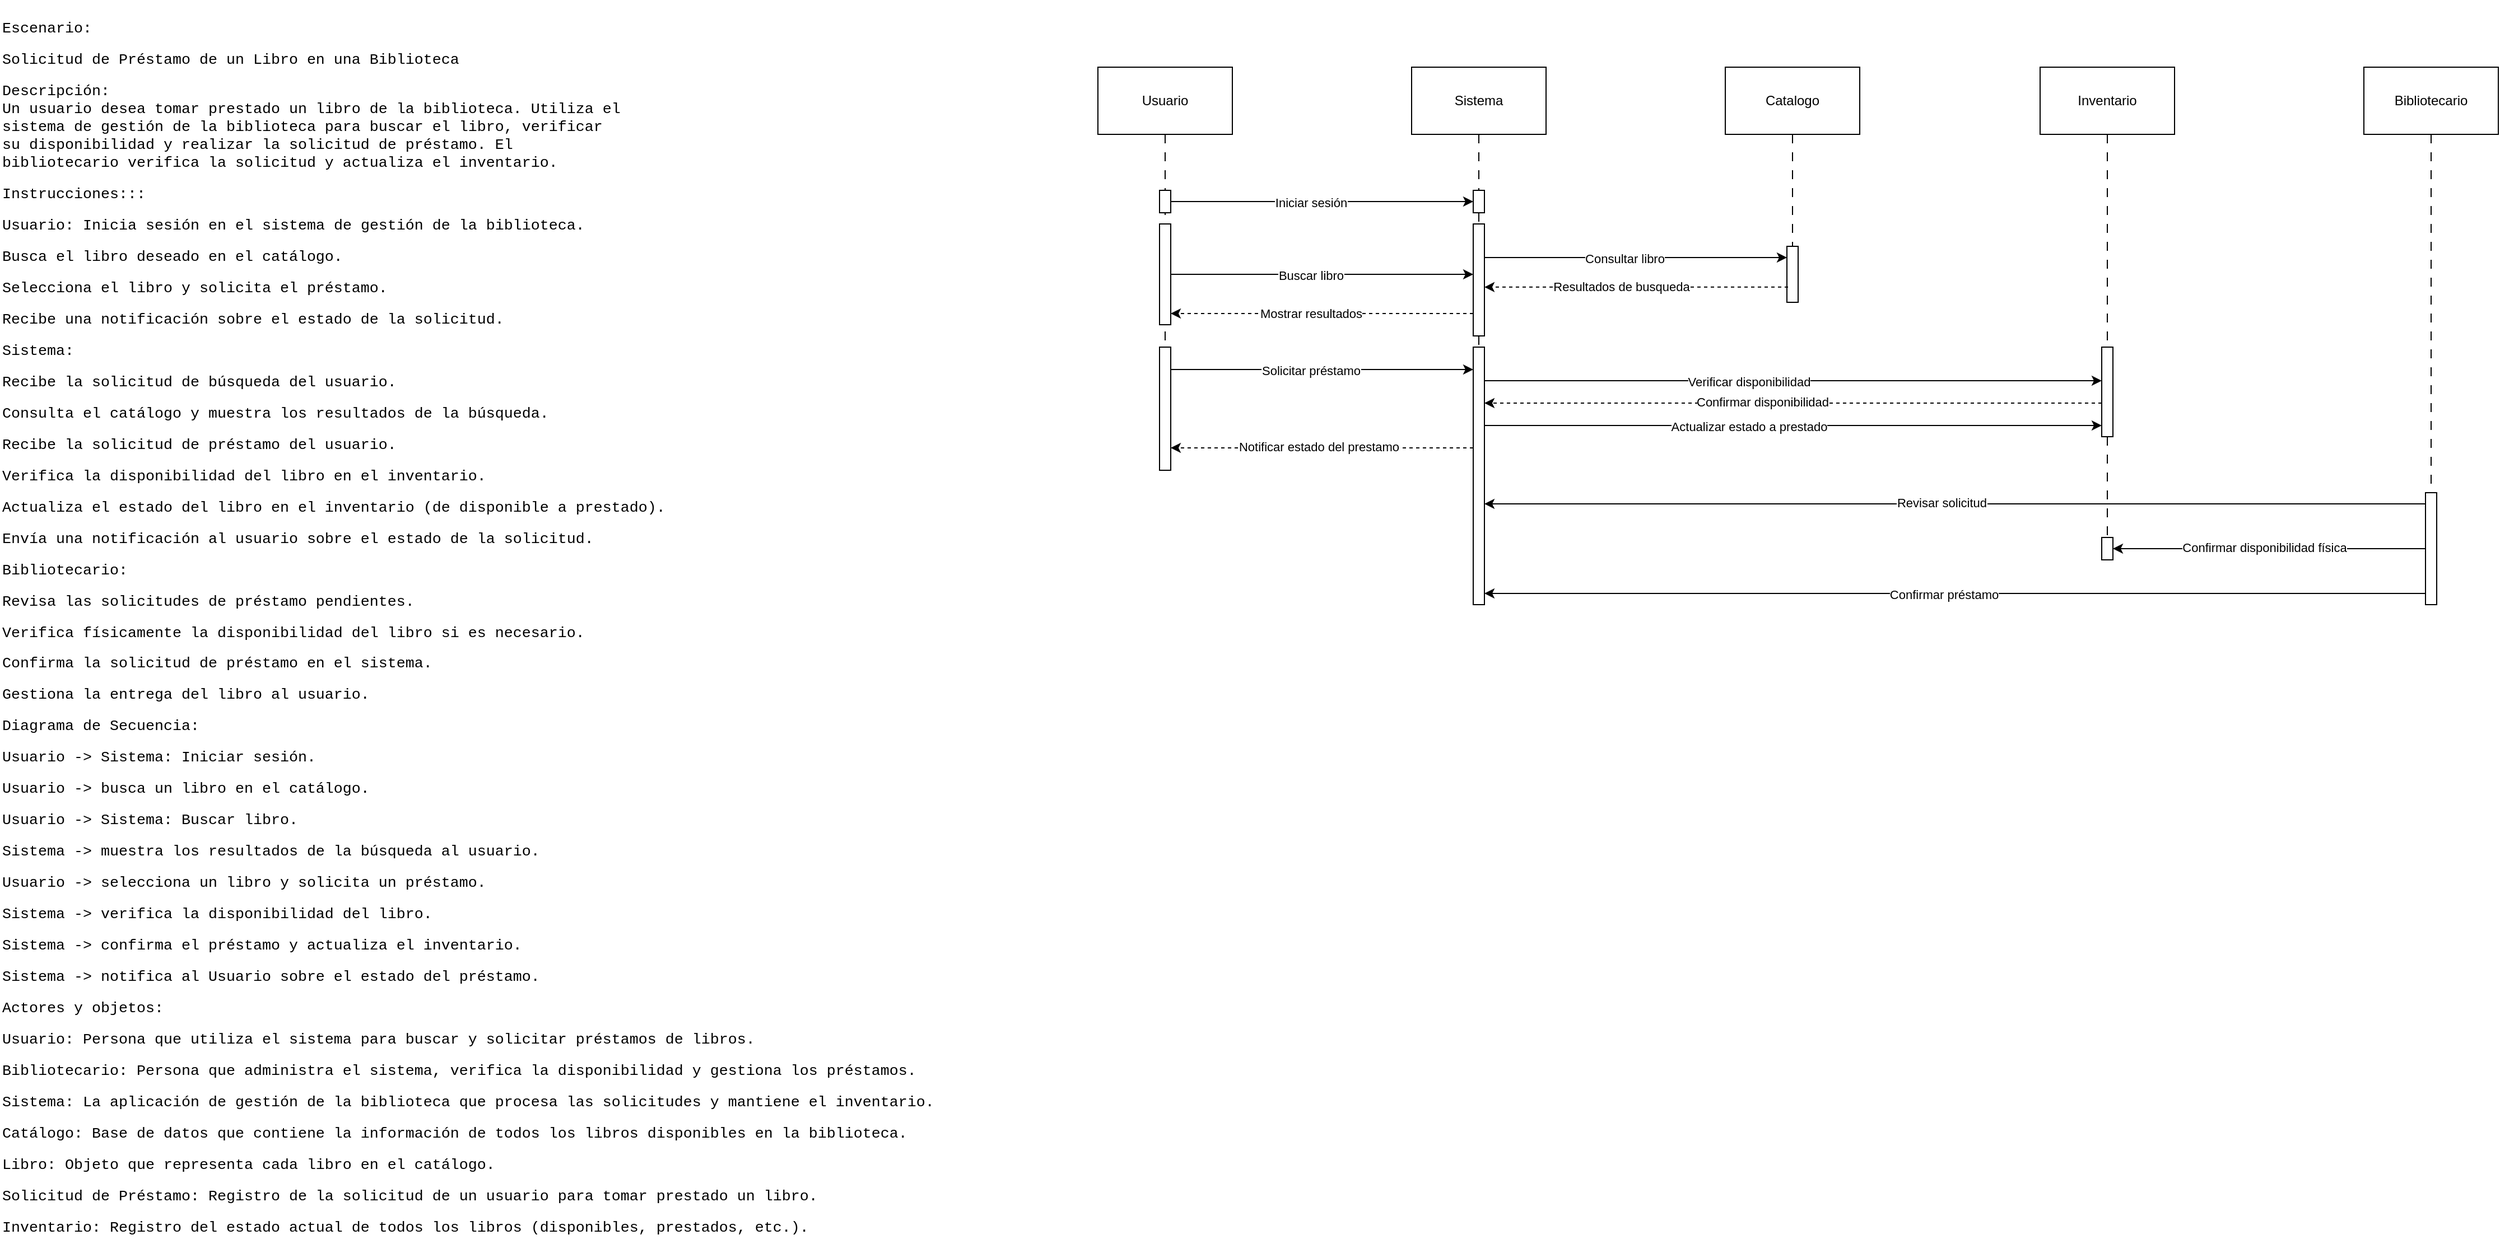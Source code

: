 <mxfile version="24.7.8">
  <diagram name="Página-1" id="eE05NIf79d4hvy7Uc5W-">
    <mxGraphModel dx="2140" dy="1822" grid="1" gridSize="10" guides="1" tooltips="1" connect="1" arrows="1" fold="1" page="1" pageScale="1" pageWidth="827" pageHeight="1169" math="0" shadow="0">
      <root>
        <mxCell id="0" />
        <mxCell id="1" parent="0" />
        <mxCell id="fTWVoe1ndJHDvdWaTVI0-1" value="&lt;p style=&quot;margin-bottom: 0cm&quot;&gt;&lt;font face=&quot;Courier New, serif&quot;&gt;&lt;font style=&quot;font-size: 10pt&quot;&gt;&lt;span style=&quot;background: #ffffff&quot;&gt;Escenario:&lt;/span&gt;&lt;/font&gt;&lt;/font&gt;&lt;/p&gt;&lt;p style=&quot;margin-bottom: 0cm&quot;&gt;&lt;font face=&quot;Courier New, serif&quot;&gt;&lt;font style=&quot;font-size: 10pt&quot;&gt;&lt;span style=&quot;background: #ffffff&quot;&gt;Solicitud de Préstamo de un Libro en una Biblioteca&lt;/span&gt;&lt;/font&gt;&lt;/font&gt;&lt;/p&gt;&lt;p style=&quot;margin-bottom: 0cm&quot;&gt;&lt;font face=&quot;Courier New, serif&quot;&gt;&lt;font style=&quot;font-size: 10pt&quot;&gt;&lt;span style=&quot;background: #ffffff&quot;&gt;Descripción:&lt;br&gt;Un usuario desea tomar prestado un libro de la biblioteca. Utiliza el&lt;br&gt;sistema de gestión de la biblioteca para buscar el libro, verificar&lt;br&gt;su disponibilidad y realizar la solicitud de préstamo. El&lt;br&gt;bibliotecario verifica la solicitud y actualiza el inventario.&lt;/span&gt;&lt;/font&gt;&lt;/font&gt;&lt;/p&gt;&lt;p style=&quot;margin-bottom: 0cm&quot;&gt;&lt;font face=&quot;Courier New, serif&quot;&gt;&lt;font style=&quot;font-size: 10pt&quot;&gt;&lt;span style=&quot;background: #ffffff&quot;&gt;Instrucciones:::&lt;/span&gt;&lt;/font&gt;&lt;/font&gt;&lt;/p&gt;&lt;p style=&quot;margin-bottom: 0cm&quot;&gt;&lt;font face=&quot;Courier New, serif&quot;&gt;&lt;font style=&quot;font-size: 10pt&quot;&gt;&lt;span style=&quot;background: #ffffff&quot;&gt;Usuario:&amp;nbsp;&lt;/span&gt;&lt;/font&gt;&lt;/font&gt;&lt;span style=&quot;background-color: rgb(255, 255, 255); font-size: 10pt; font-family: &amp;quot;Courier New&amp;quot;, serif;&quot;&gt;Inicia&amp;nbsp;&lt;/span&gt;&lt;span style=&quot;background-color: rgb(255, 255, 255); font-size: 10pt; font-family: &amp;quot;Courier New&amp;quot;, serif;&quot;&gt;sesión en el sistema de gestión de la biblioteca.&lt;/span&gt;&lt;/p&gt;&lt;p style=&quot;margin-bottom: 0cm&quot;&gt;&lt;font face=&quot;Courier New, serif&quot;&gt;&lt;font style=&quot;font-size: 10pt&quot;&gt;&lt;span style=&quot;background: #ffffff&quot;&gt;Busca el libro deseado en el catálogo.&lt;/span&gt;&lt;/font&gt;&lt;/font&gt;&lt;/p&gt;&lt;p style=&quot;margin-bottom: 0cm&quot;&gt;&lt;font face=&quot;Courier New, serif&quot;&gt;&lt;font style=&quot;font-size: 10pt&quot;&gt;&lt;span style=&quot;background: #ffffff&quot;&gt;Selecciona el libro y solicita el préstamo.&lt;/span&gt;&lt;/font&gt;&lt;/font&gt;&lt;/p&gt;&lt;p style=&quot;margin-bottom: 0cm&quot;&gt;&lt;font face=&quot;Courier New, serif&quot;&gt;&lt;font style=&quot;font-size: 10pt&quot;&gt;&lt;span style=&quot;background: #ffffff&quot;&gt;Recibe una notificación sobre el estado de la solicitud.&lt;/span&gt;&lt;/font&gt;&lt;/font&gt;&lt;/p&gt;&lt;p style=&quot;margin-bottom: 0cm&quot;&gt;&lt;font face=&quot;Courier New, serif&quot;&gt;&lt;font style=&quot;font-size: 10pt&quot;&gt;&lt;span style=&quot;background: #ffffff&quot;&gt;Sistema:&lt;/span&gt;&lt;/font&gt;&lt;/font&gt;&lt;/p&gt;&lt;p style=&quot;margin-bottom: 0cm&quot;&gt;&lt;font face=&quot;Courier New, serif&quot;&gt;&lt;font style=&quot;font-size: 10pt&quot;&gt;&lt;span style=&quot;background: #ffffff&quot;&gt;Recibe la solicitud de búsqueda del usuario.&lt;/span&gt;&lt;/font&gt;&lt;/font&gt;&lt;/p&gt;&lt;p style=&quot;margin-bottom: 0cm&quot;&gt;&lt;font face=&quot;Courier New, serif&quot;&gt;&lt;font style=&quot;font-size: 10pt&quot;&gt;&lt;span style=&quot;background: #ffffff&quot;&gt;Consulta el catálogo y muestra los resultados de la búsqueda.&lt;/span&gt;&lt;/font&gt;&lt;/font&gt;&lt;/p&gt;&lt;p style=&quot;margin-bottom: 0cm&quot;&gt;&lt;font face=&quot;Courier New, serif&quot;&gt;&lt;font style=&quot;font-size: 10pt&quot;&gt;&lt;span style=&quot;background: #ffffff&quot;&gt;Recibe la solicitud de préstamo del usuario.&lt;/span&gt;&lt;/font&gt;&lt;/font&gt;&lt;/p&gt;&lt;p style=&quot;margin-bottom: 0cm&quot;&gt;&lt;font face=&quot;Courier New, serif&quot;&gt;&lt;font style=&quot;font-size: 10pt&quot;&gt;&lt;span style=&quot;background: #ffffff&quot;&gt;Verifica la disponibilidad del libro en el inventario.&lt;/span&gt;&lt;/font&gt;&lt;/font&gt;&lt;/p&gt;&lt;p style=&quot;margin-bottom: 0cm&quot;&gt;&lt;font face=&quot;Courier New, serif&quot;&gt;&lt;font style=&quot;font-size: 10pt&quot;&gt;&lt;span style=&quot;background: #ffffff&quot;&gt;Actualiza el estado del libro en el inventario (de disponible a prestado).&amp;nbsp;&lt;/span&gt;&lt;/font&gt;&lt;/font&gt;&lt;/p&gt;&lt;p style=&quot;margin-bottom: 0cm&quot;&gt;&lt;font face=&quot;Courier New, serif&quot;&gt;&lt;font style=&quot;font-size: 10pt&quot;&gt;&lt;span style=&quot;background: #ffffff&quot;&gt;Envía una notificación al usuario sobre el estado de la solicitud.&lt;/span&gt;&lt;/font&gt;&lt;/font&gt;&lt;/p&gt;&lt;p style=&quot;margin-bottom: 0cm&quot;&gt;&lt;font face=&quot;Courier New, serif&quot;&gt;&lt;font style=&quot;font-size: 10pt&quot;&gt;&lt;span style=&quot;background: #ffffff&quot;&gt;Bibliotecario:&lt;/span&gt;&lt;/font&gt;&lt;/font&gt;&lt;/p&gt;&lt;p style=&quot;margin-bottom: 0cm&quot;&gt;&lt;font face=&quot;Courier New, serif&quot;&gt;&lt;font style=&quot;font-size: 10pt&quot;&gt;&lt;span style=&quot;background: #ffffff&quot;&gt;Revisa las solicitudes de préstamo pendientes.&lt;/span&gt;&lt;/font&gt;&lt;/font&gt;&lt;/p&gt;&lt;p style=&quot;margin-bottom: 0cm&quot;&gt;&lt;font face=&quot;Courier New, serif&quot;&gt;&lt;font style=&quot;font-size: 10pt&quot;&gt;&lt;span style=&quot;background: #ffffff&quot;&gt;Verifica físicamente la disponibilidad del libro si es necesario.&lt;/span&gt;&lt;/font&gt;&lt;/font&gt;&lt;/p&gt;&lt;p style=&quot;margin-bottom: 0cm&quot;&gt;&lt;font face=&quot;Courier New, serif&quot;&gt;&lt;font style=&quot;font-size: 10pt&quot;&gt;&lt;span style=&quot;background: #ffffff&quot;&gt;Confirma la solicitud de préstamo en el sistema.&lt;/span&gt;&lt;/font&gt;&lt;/font&gt;&lt;/p&gt;&lt;p style=&quot;margin-bottom: 0cm&quot;&gt;&lt;font face=&quot;Courier New, serif&quot;&gt;&lt;font style=&quot;font-size: 10pt&quot;&gt;&lt;span style=&quot;background: #ffffff&quot;&gt;Gestiona la entrega del libro al usuario.&lt;/span&gt;&lt;/font&gt;&lt;/font&gt;&lt;/p&gt;&lt;p style=&quot;margin-bottom: 0cm&quot;&gt;&lt;font face=&quot;Courier New, serif&quot;&gt;&lt;font style=&quot;font-size: 10pt&quot;&gt;&lt;span style=&quot;background: #ffffff&quot;&gt;Diagrama de Secuencia:&lt;/span&gt;&lt;/font&gt;&lt;/font&gt;&lt;/p&gt;&lt;p style=&quot;margin-bottom: 0cm&quot;&gt;&lt;font face=&quot;Courier New, serif&quot;&gt;&lt;font style=&quot;font-size: 10pt&quot;&gt;&lt;span style=&quot;background: #ffffff&quot;&gt;Usuario -&amp;gt; Sistema: Iniciar sesión.&lt;/span&gt;&lt;/font&gt;&lt;/font&gt;&lt;/p&gt;&lt;p style=&quot;margin-bottom: 0cm&quot;&gt;&lt;font face=&quot;Courier New, serif&quot;&gt;&lt;font style=&quot;font-size: 10pt&quot;&gt;&lt;span style=&quot;background: #ffffff&quot;&gt;Usuario -&amp;gt; busca un libro en el catálogo.&lt;/span&gt;&lt;/font&gt;&lt;/font&gt;&lt;/p&gt;&lt;p style=&quot;margin-bottom: 0cm&quot;&gt;&lt;font face=&quot;Courier New, serif&quot;&gt;&lt;font style=&quot;font-size: 10pt&quot;&gt;&lt;span style=&quot;background: #ffffff&quot;&gt;Usuario -&amp;gt; Sistema: Buscar libro.&lt;/span&gt;&lt;/font&gt;&lt;/font&gt;&lt;/p&gt;&lt;p style=&quot;margin-bottom: 0cm&quot;&gt;&lt;font face=&quot;Courier New, serif&quot;&gt;&lt;font style=&quot;font-size: 10pt&quot;&gt;&lt;span style=&quot;background: #ffffff&quot;&gt;Sistema -&amp;gt; muestra los resultados de la búsqueda al usuario.&lt;/span&gt;&lt;/font&gt;&lt;/font&gt;&lt;/p&gt;&lt;p style=&quot;margin-bottom: 0cm&quot;&gt;&lt;font face=&quot;Courier New, serif&quot;&gt;&lt;font style=&quot;font-size: 10pt&quot;&gt;&lt;span style=&quot;background: #ffffff&quot;&gt;Usuario -&amp;gt; selecciona un libro y solicita un préstamo.&lt;/span&gt;&lt;/font&gt;&lt;/font&gt;&lt;/p&gt;&lt;p style=&quot;margin-bottom: 0cm&quot;&gt;&lt;font face=&quot;Courier New, serif&quot;&gt;&lt;font style=&quot;font-size: 10pt&quot;&gt;&lt;span style=&quot;background: #ffffff&quot;&gt;Sistema&amp;nbsp;-&amp;gt; verifica la disponibilidad del libro.&lt;/span&gt;&lt;/font&gt;&lt;/font&gt;&lt;/p&gt;&lt;p style=&quot;margin-bottom: 0cm&quot;&gt;&lt;font face=&quot;Courier New, serif&quot;&gt;&lt;font style=&quot;font-size: 10pt&quot;&gt;&lt;span style=&quot;background: #ffffff&quot;&gt;Sistema&amp;nbsp;-&amp;gt; confirma el préstamo y actualiza el inventario.&amp;nbsp;&lt;/span&gt;&lt;/font&gt;&lt;/font&gt;&lt;/p&gt;&lt;p style=&quot;margin-bottom: 0cm&quot;&gt;&lt;font face=&quot;Courier New, serif&quot;&gt;&lt;font style=&quot;font-size: 10pt&quot;&gt;&lt;span style=&quot;background: #ffffff&quot;&gt;Sistema&amp;nbsp;-&amp;gt; notifica al Usuario sobre el estado del préstamo.&lt;/span&gt;&lt;/font&gt;&lt;/font&gt;&lt;/p&gt;&lt;p style=&quot;margin-bottom: 0cm&quot;&gt;&lt;font face=&quot;Courier New, serif&quot;&gt;&lt;font style=&quot;font-size: 10pt&quot;&gt;&lt;span style=&quot;background: #ffffff&quot;&gt;Actores y objetos:&lt;/span&gt;&lt;/font&gt;&lt;/font&gt;&lt;/p&gt;&lt;p style=&quot;margin-bottom: 0cm&quot;&gt;&lt;span style=&quot;background-color: rgb(255, 255, 255); font-size: 10pt; font-family: &amp;quot;Courier New&amp;quot;, serif;&quot;&gt;Usuario:&amp;nbsp;&lt;/span&gt;&lt;span style=&quot;background-color: rgb(255, 255, 255); font-size: 10pt; font-family: &amp;quot;Courier New&amp;quot;, serif;&quot;&gt;Persona que utiliza el sistema para buscar y solicitar préstamos de&amp;nbsp;&lt;/span&gt;&lt;span style=&quot;background-color: rgb(255, 255, 255); font-size: 10pt; font-family: &amp;quot;Courier New&amp;quot;, serif;&quot;&gt;libros.&lt;/span&gt;&lt;/p&gt;&lt;p style=&quot;margin-bottom: 0cm&quot;&gt;&lt;font face=&quot;Courier New, serif&quot;&gt;&lt;font style=&quot;font-size: 10pt&quot;&gt;&lt;span style=&quot;background: #ffffff&quot;&gt;Bibliotecario: Persona que administra el sistema, verifica la disponibilidad y gestiona los préstamos.&lt;/span&gt;&lt;/font&gt;&lt;/font&gt;&lt;/p&gt;&lt;p style=&quot;margin-bottom: 0cm&quot;&gt;&lt;span style=&quot;background-color: rgb(255, 255, 255); font-size: 10pt; font-family: &amp;quot;Courier New&amp;quot;, serif;&quot;&gt;Sistema:&amp;nbsp;&lt;/span&gt;&lt;span style=&quot;background-color: rgb(255, 255, 255); font-size: 10pt; font-family: &amp;quot;Courier New&amp;quot;, serif;&quot;&gt;La aplicación de gestión de la biblioteca que procesa las&amp;nbsp;&lt;/span&gt;&lt;span style=&quot;background-color: rgb(255, 255, 255); font-size: 10pt; font-family: &amp;quot;Courier New&amp;quot;, serif;&quot;&gt;solicitudes y mantiene el inventario.&lt;/span&gt;&lt;/p&gt;&lt;p style=&quot;margin-bottom: 0cm&quot;&gt;&lt;font face=&quot;Courier New, serif&quot;&gt;&lt;font style=&quot;font-size: 10pt&quot;&gt;&lt;span style=&quot;background: #ffffff&quot;&gt;Catálogo: Base de datos que contiene la información de todos los libros disponibles en la biblioteca.&lt;/span&gt;&lt;/font&gt;&lt;/font&gt;&lt;/p&gt;&lt;p style=&quot;margin-bottom: 0cm&quot;&gt;&lt;font face=&quot;Courier New, serif&quot;&gt;&lt;font style=&quot;font-size: 10pt&quot;&gt;&lt;span style=&quot;background: #ffffff&quot;&gt;Libro: Objeto que representa cada libro en el catálogo.&lt;/span&gt;&lt;/font&gt;&lt;/font&gt;&lt;/p&gt;&lt;p style=&quot;margin-bottom: 0cm&quot;&gt;&lt;font face=&quot;Courier New, serif&quot;&gt;&lt;font style=&quot;font-size: 10pt&quot;&gt;&lt;span style=&quot;background: #ffffff&quot;&gt;Solicitud de Préstamo: Registro de la solicitud de un usuario para tomar prestado un libro.&lt;/span&gt;&lt;/font&gt;&lt;/font&gt;&lt;/p&gt;&lt;p style=&quot;margin-bottom: 0cm&quot;&gt;&lt;font face=&quot;Courier New, serif&quot;&gt;&lt;font style=&quot;font-size: 10pt&quot;&gt;&lt;span style=&quot;background: #ffffff&quot;&gt;Inventario: Registro del estado actual de todos los libros (disponibles, prestados, etc.).&lt;/span&gt;&lt;/font&gt;&lt;/font&gt;&lt;/p&gt;" style="text;html=1;align=left;verticalAlign=middle;resizable=0;points=[];autosize=1;strokeColor=none;fillColor=none;" vertex="1" parent="1">
          <mxGeometry x="-790" y="-1160" width="860" height="1110" as="geometry" />
        </mxCell>
        <mxCell id="fTWVoe1ndJHDvdWaTVI0-42" style="edgeStyle=orthogonalEdgeStyle;rounded=0;orthogonalLoop=1;jettySize=auto;html=1;dashed=1;dashPattern=8 8;endArrow=none;endFill=0;entryX=0.5;entryY=1;entryDx=0;entryDy=0;entryPerimeter=0;" edge="1" parent="1" source="fTWVoe1ndJHDvdWaTVI0-43" target="fTWVoe1ndJHDvdWaTVI0-67">
          <mxGeometry relative="1" as="geometry">
            <mxPoint x="250.0" y="-500" as="targetPoint" />
            <Array as="points">
              <mxPoint x="250" y="-840" />
              <mxPoint x="250" y="-840" />
            </Array>
          </mxGeometry>
        </mxCell>
        <mxCell id="fTWVoe1ndJHDvdWaTVI0-43" value="Usuario" style="rounded=0;whiteSpace=wrap;html=1;" vertex="1" parent="1">
          <mxGeometry x="190" y="-1100" width="120" height="60" as="geometry" />
        </mxCell>
        <mxCell id="fTWVoe1ndJHDvdWaTVI0-44" value="Sistema" style="rounded=0;whiteSpace=wrap;html=1;" vertex="1" parent="1">
          <mxGeometry x="470" y="-1100" width="120" height="60" as="geometry" />
        </mxCell>
        <mxCell id="fTWVoe1ndJHDvdWaTVI0-45" value="Catalogo" style="rounded=0;whiteSpace=wrap;html=1;" vertex="1" parent="1">
          <mxGeometry x="750" y="-1100" width="120" height="60" as="geometry" />
        </mxCell>
        <mxCell id="fTWVoe1ndJHDvdWaTVI0-47" value="Inventario" style="rounded=0;whiteSpace=wrap;html=1;" vertex="1" parent="1">
          <mxGeometry x="1031" y="-1100" width="120" height="60" as="geometry" />
        </mxCell>
        <mxCell id="fTWVoe1ndJHDvdWaTVI0-48" style="edgeStyle=orthogonalEdgeStyle;rounded=0;orthogonalLoop=1;jettySize=auto;html=1;curved=0;" edge="1" parent="1" source="fTWVoe1ndJHDvdWaTVI0-50" target="fTWVoe1ndJHDvdWaTVI0-52">
          <mxGeometry relative="1" as="geometry">
            <Array as="points">
              <mxPoint x="390" y="-980" />
              <mxPoint x="390" y="-980" />
            </Array>
          </mxGeometry>
        </mxCell>
        <mxCell id="fTWVoe1ndJHDvdWaTVI0-49" value="Iniciar sesión" style="edgeLabel;html=1;align=center;verticalAlign=middle;resizable=0;points=[];" vertex="1" connectable="0" parent="fTWVoe1ndJHDvdWaTVI0-48">
          <mxGeometry x="-0.18" relative="1" as="geometry">
            <mxPoint x="14" y="1" as="offset" />
          </mxGeometry>
        </mxCell>
        <mxCell id="fTWVoe1ndJHDvdWaTVI0-50" value="" style="html=1;points=[[0,0,0,0,5],[0,1,0,0,-5],[1,0,0,0,5],[1,1,0,0,-5]];perimeter=orthogonalPerimeter;outlineConnect=0;targetShapes=umlLifeline;portConstraint=eastwest;newEdgeStyle={&quot;curved&quot;:0,&quot;rounded&quot;:0};" vertex="1" parent="1">
          <mxGeometry x="245" y="-990" width="10" height="20" as="geometry" />
        </mxCell>
        <mxCell id="fTWVoe1ndJHDvdWaTVI0-51" value="" style="edgeStyle=orthogonalEdgeStyle;rounded=0;orthogonalLoop=1;jettySize=auto;html=1;dashed=1;dashPattern=8 8;endArrow=none;endFill=0;" edge="1" parent="1" source="fTWVoe1ndJHDvdWaTVI0-44" target="fTWVoe1ndJHDvdWaTVI0-52">
          <mxGeometry relative="1" as="geometry">
            <mxPoint x="529.81" y="-920" as="targetPoint" />
            <mxPoint x="529.81" y="-1070" as="sourcePoint" />
            <Array as="points">
              <mxPoint x="530" y="-970" />
              <mxPoint x="530" y="-970" />
            </Array>
          </mxGeometry>
        </mxCell>
        <mxCell id="fTWVoe1ndJHDvdWaTVI0-52" value="" style="html=1;points=[[0,0,0,0,5],[0,1,0,0,-5],[1,0,0,0,5],[1,1,0,0,-5]];perimeter=orthogonalPerimeter;outlineConnect=0;targetShapes=umlLifeline;portConstraint=eastwest;newEdgeStyle={&quot;curved&quot;:0,&quot;rounded&quot;:0};" vertex="1" parent="1">
          <mxGeometry x="525" y="-990" width="10" height="20" as="geometry" />
        </mxCell>
        <mxCell id="fTWVoe1ndJHDvdWaTVI0-53" value="" style="html=1;points=[[0,0,0,0,5],[0,1,0,0,-5],[1,0,0,0,5],[1,1,0,0,-5]];perimeter=orthogonalPerimeter;outlineConnect=0;targetShapes=umlLifeline;portConstraint=eastwest;newEdgeStyle={&quot;curved&quot;:0,&quot;rounded&quot;:0};" vertex="1" parent="1">
          <mxGeometry x="805" y="-940" width="10" height="50" as="geometry" />
        </mxCell>
        <mxCell id="fTWVoe1ndJHDvdWaTVI0-54" style="edgeStyle=orthogonalEdgeStyle;rounded=0;orthogonalLoop=1;jettySize=auto;html=1;curved=0;" edge="1" parent="1" source="fTWVoe1ndJHDvdWaTVI0-83" target="fTWVoe1ndJHDvdWaTVI0-53">
          <mxGeometry relative="1" as="geometry">
            <mxPoint x="535" y="-960" as="sourcePoint" />
            <mxPoint x="805" y="-960" as="targetPoint" />
            <Array as="points">
              <mxPoint x="740" y="-930" />
              <mxPoint x="740" y="-930" />
            </Array>
          </mxGeometry>
        </mxCell>
        <mxCell id="fTWVoe1ndJHDvdWaTVI0-55" value="Consultar libro" style="edgeLabel;html=1;align=center;verticalAlign=middle;resizable=0;points=[];" vertex="1" connectable="0" parent="fTWVoe1ndJHDvdWaTVI0-54">
          <mxGeometry x="-0.18" relative="1" as="geometry">
            <mxPoint x="14" y="1" as="offset" />
          </mxGeometry>
        </mxCell>
        <mxCell id="fTWVoe1ndJHDvdWaTVI0-58" value="" style="edgeStyle=orthogonalEdgeStyle;rounded=0;orthogonalLoop=1;jettySize=auto;html=1;dashed=1;dashPattern=8 8;endArrow=none;endFill=0;exitX=0.5;exitY=1;exitDx=0;exitDy=0;" edge="1" parent="1" source="fTWVoe1ndJHDvdWaTVI0-47" target="fTWVoe1ndJHDvdWaTVI0-72">
          <mxGeometry relative="1" as="geometry">
            <mxPoint x="1091" y="-990" as="targetPoint" />
            <mxPoint x="1091" y="-1040" as="sourcePoint" />
            <Array as="points">
              <mxPoint x="1091" y="-860" />
              <mxPoint x="1091" y="-860" />
            </Array>
          </mxGeometry>
        </mxCell>
        <mxCell id="fTWVoe1ndJHDvdWaTVI0-64" style="edgeStyle=orthogonalEdgeStyle;rounded=0;orthogonalLoop=1;jettySize=auto;html=1;curved=0;dashed=1;" edge="1" parent="1" source="fTWVoe1ndJHDvdWaTVI0-83" target="fTWVoe1ndJHDvdWaTVI0-109">
          <mxGeometry relative="1" as="geometry">
            <mxPoint x="815" y="-900" as="sourcePoint" />
            <mxPoint x="545" y="-900" as="targetPoint" />
            <Array as="points">
              <mxPoint x="270" y="-880" />
              <mxPoint x="270" y="-880" />
            </Array>
          </mxGeometry>
        </mxCell>
        <mxCell id="fTWVoe1ndJHDvdWaTVI0-65" value="Mostrar resultados" style="edgeLabel;html=1;align=center;verticalAlign=middle;resizable=0;points=[];" vertex="1" connectable="0" parent="fTWVoe1ndJHDvdWaTVI0-64">
          <mxGeometry x="0.1" y="2" relative="1" as="geometry">
            <mxPoint x="3" y="-2" as="offset" />
          </mxGeometry>
        </mxCell>
        <mxCell id="fTWVoe1ndJHDvdWaTVI0-67" value="" style="html=1;points=[[0,0,0,0,5],[0,1,0,0,-5],[1,0,0,0,5],[1,1,0,0,-5]];perimeter=orthogonalPerimeter;outlineConnect=0;targetShapes=umlLifeline;portConstraint=eastwest;newEdgeStyle={&quot;curved&quot;:0,&quot;rounded&quot;:0};" vertex="1" parent="1">
          <mxGeometry x="245" y="-850" width="10" height="110" as="geometry" />
        </mxCell>
        <mxCell id="fTWVoe1ndJHDvdWaTVI0-89" style="edgeStyle=orthogonalEdgeStyle;rounded=0;orthogonalLoop=1;jettySize=auto;html=1;curved=0;" edge="1" parent="1" source="fTWVoe1ndJHDvdWaTVI0-68" target="fTWVoe1ndJHDvdWaTVI0-72">
          <mxGeometry relative="1" as="geometry">
            <Array as="points">
              <mxPoint x="950" y="-820" />
              <mxPoint x="950" y="-820" />
            </Array>
          </mxGeometry>
        </mxCell>
        <mxCell id="fTWVoe1ndJHDvdWaTVI0-90" value="Verificar disponibilidad" style="edgeLabel;html=1;align=center;verticalAlign=middle;resizable=0;points=[];" vertex="1" connectable="0" parent="fTWVoe1ndJHDvdWaTVI0-89">
          <mxGeometry x="-0.144" y="-1" relative="1" as="geometry">
            <mxPoint as="offset" />
          </mxGeometry>
        </mxCell>
        <mxCell id="fTWVoe1ndJHDvdWaTVI0-68" value="" style="html=1;points=[[0,0,0,0,5],[0,1,0,0,-5],[1,0,0,0,5],[1,1,0,0,-5]];perimeter=orthogonalPerimeter;outlineConnect=0;targetShapes=umlLifeline;portConstraint=eastwest;newEdgeStyle={&quot;curved&quot;:0,&quot;rounded&quot;:0};" vertex="1" parent="1">
          <mxGeometry x="525" y="-850" width="10" height="230" as="geometry" />
        </mxCell>
        <mxCell id="fTWVoe1ndJHDvdWaTVI0-72" value="" style="html=1;points=[[0,0,0,0,5],[0,1,0,0,-5],[1,0,0,0,5],[1,1,0,0,-5]];perimeter=orthogonalPerimeter;outlineConnect=0;targetShapes=umlLifeline;portConstraint=eastwest;newEdgeStyle={&quot;curved&quot;:0,&quot;rounded&quot;:0};" vertex="1" parent="1">
          <mxGeometry x="1086" y="-850" width="10" height="80" as="geometry" />
        </mxCell>
        <mxCell id="fTWVoe1ndJHDvdWaTVI0-75" style="edgeStyle=orthogonalEdgeStyle;rounded=0;orthogonalLoop=1;jettySize=auto;html=1;curved=0;dashed=1;" edge="1" parent="1" source="fTWVoe1ndJHDvdWaTVI0-68" target="fTWVoe1ndJHDvdWaTVI0-67">
          <mxGeometry relative="1" as="geometry">
            <mxPoint x="815" y="-760" as="sourcePoint" />
            <mxPoint x="545" y="-760" as="targetPoint" />
            <Array as="points">
              <mxPoint x="380" y="-760" />
              <mxPoint x="380" y="-760" />
            </Array>
          </mxGeometry>
        </mxCell>
        <mxCell id="fTWVoe1ndJHDvdWaTVI0-76" value="Notificar estado del prestamo" style="edgeLabel;html=1;align=center;verticalAlign=middle;resizable=0;points=[];" vertex="1" connectable="0" parent="fTWVoe1ndJHDvdWaTVI0-75">
          <mxGeometry x="0.1" y="2" relative="1" as="geometry">
            <mxPoint x="10" y="-3" as="offset" />
          </mxGeometry>
        </mxCell>
        <mxCell id="fTWVoe1ndJHDvdWaTVI0-77" value="" style="edgeStyle=orthogonalEdgeStyle;rounded=0;orthogonalLoop=1;jettySize=auto;html=1;dashed=1;dashPattern=8 8;endArrow=none;endFill=0;" edge="1" parent="1" source="fTWVoe1ndJHDvdWaTVI0-83" target="fTWVoe1ndJHDvdWaTVI0-68">
          <mxGeometry relative="1" as="geometry">
            <mxPoint x="540" y="-980" as="targetPoint" />
            <mxPoint x="540" y="-1030" as="sourcePoint" />
            <Array as="points">
              <mxPoint x="530" y="-880" />
            </Array>
          </mxGeometry>
        </mxCell>
        <mxCell id="fTWVoe1ndJHDvdWaTVI0-78" value="" style="edgeStyle=orthogonalEdgeStyle;rounded=0;orthogonalLoop=1;jettySize=auto;html=1;dashed=1;dashPattern=8 8;endArrow=none;endFill=0;" edge="1" parent="1" source="fTWVoe1ndJHDvdWaTVI0-45" target="fTWVoe1ndJHDvdWaTVI0-53">
          <mxGeometry relative="1" as="geometry">
            <mxPoint x="540" y="-980" as="targetPoint" />
            <mxPoint x="540" y="-1030" as="sourcePoint" />
            <Array as="points">
              <mxPoint x="810" y="-1000" />
              <mxPoint x="810" y="-1000" />
            </Array>
          </mxGeometry>
        </mxCell>
        <mxCell id="fTWVoe1ndJHDvdWaTVI0-80" value="Bibliotecario" style="rounded=0;whiteSpace=wrap;html=1;" vertex="1" parent="1">
          <mxGeometry x="1320" y="-1100" width="120" height="60" as="geometry" />
        </mxCell>
        <mxCell id="fTWVoe1ndJHDvdWaTVI0-81" style="edgeStyle=orthogonalEdgeStyle;rounded=0;orthogonalLoop=1;jettySize=auto;html=1;curved=0;" edge="1" parent="1" source="fTWVoe1ndJHDvdWaTVI0-109" target="fTWVoe1ndJHDvdWaTVI0-83">
          <mxGeometry relative="1" as="geometry">
            <Array as="points">
              <mxPoint x="460" y="-915" />
              <mxPoint x="460" y="-915" />
            </Array>
            <mxPoint x="265" y="-970" as="sourcePoint" />
            <mxPoint x="535" y="-970" as="targetPoint" />
          </mxGeometry>
        </mxCell>
        <mxCell id="fTWVoe1ndJHDvdWaTVI0-82" value="Buscar libro" style="edgeLabel;html=1;align=center;verticalAlign=middle;resizable=0;points=[];" vertex="1" connectable="0" parent="fTWVoe1ndJHDvdWaTVI0-81">
          <mxGeometry x="-0.18" relative="1" as="geometry">
            <mxPoint x="14" y="1" as="offset" />
          </mxGeometry>
        </mxCell>
        <mxCell id="fTWVoe1ndJHDvdWaTVI0-83" value="" style="html=1;points=[[0,0,0,0,5],[0,1,0,0,-5],[1,0,0,0,5],[1,1,0,0,-5]];perimeter=orthogonalPerimeter;outlineConnect=0;targetShapes=umlLifeline;portConstraint=eastwest;newEdgeStyle={&quot;curved&quot;:0,&quot;rounded&quot;:0};" vertex="1" parent="1">
          <mxGeometry x="525" y="-960" width="10" height="100" as="geometry" />
        </mxCell>
        <mxCell id="fTWVoe1ndJHDvdWaTVI0-85" style="edgeStyle=orthogonalEdgeStyle;rounded=0;orthogonalLoop=1;jettySize=auto;html=1;curved=0;dashed=1;" edge="1" parent="1">
          <mxGeometry relative="1" as="geometry">
            <Array as="points">
              <mxPoint x="660" y="-903.59" />
              <mxPoint x="660" y="-903.59" />
            </Array>
            <mxPoint x="806" y="-903.59" as="sourcePoint" />
            <mxPoint x="535" y="-903.59" as="targetPoint" />
          </mxGeometry>
        </mxCell>
        <mxCell id="fTWVoe1ndJHDvdWaTVI0-86" value="Resultados de busqueda" style="edgeLabel;html=1;align=center;verticalAlign=middle;resizable=0;points=[];" vertex="1" connectable="0" parent="fTWVoe1ndJHDvdWaTVI0-85">
          <mxGeometry x="0.1" y="2" relative="1" as="geometry">
            <mxPoint y="-3" as="offset" />
          </mxGeometry>
        </mxCell>
        <mxCell id="fTWVoe1ndJHDvdWaTVI0-87" style="edgeStyle=orthogonalEdgeStyle;rounded=0;orthogonalLoop=1;jettySize=auto;html=1;curved=0;" edge="1" parent="1">
          <mxGeometry relative="1" as="geometry">
            <Array as="points" />
            <mxPoint x="255" y="-830" as="sourcePoint" />
            <mxPoint x="525" y="-830" as="targetPoint" />
          </mxGeometry>
        </mxCell>
        <mxCell id="fTWVoe1ndJHDvdWaTVI0-88" value="Solicitar préstamo" style="edgeLabel;html=1;align=center;verticalAlign=middle;resizable=0;points=[];" vertex="1" connectable="0" parent="fTWVoe1ndJHDvdWaTVI0-87">
          <mxGeometry x="-0.18" relative="1" as="geometry">
            <mxPoint x="14" y="1" as="offset" />
          </mxGeometry>
        </mxCell>
        <mxCell id="fTWVoe1ndJHDvdWaTVI0-91" style="edgeStyle=orthogonalEdgeStyle;rounded=0;orthogonalLoop=1;jettySize=auto;html=1;curved=0;dashed=1;" edge="1" parent="1" source="fTWVoe1ndJHDvdWaTVI0-72" target="fTWVoe1ndJHDvdWaTVI0-68">
          <mxGeometry relative="1" as="geometry">
            <Array as="points">
              <mxPoint x="950" y="-800" />
              <mxPoint x="950" y="-800" />
            </Array>
            <mxPoint x="945.5" y="-790" as="sourcePoint" />
            <mxPoint x="674.5" y="-790" as="targetPoint" />
          </mxGeometry>
        </mxCell>
        <mxCell id="fTWVoe1ndJHDvdWaTVI0-92" value="Confirmar disponibilidad" style="edgeLabel;html=1;align=center;verticalAlign=middle;resizable=0;points=[];" vertex="1" connectable="0" parent="fTWVoe1ndJHDvdWaTVI0-91">
          <mxGeometry x="0.1" y="2" relative="1" as="geometry">
            <mxPoint y="-3" as="offset" />
          </mxGeometry>
        </mxCell>
        <mxCell id="fTWVoe1ndJHDvdWaTVI0-94" style="edgeStyle=orthogonalEdgeStyle;rounded=0;orthogonalLoop=1;jettySize=auto;html=1;curved=0;" edge="1" parent="1" source="fTWVoe1ndJHDvdWaTVI0-68" target="fTWVoe1ndJHDvdWaTVI0-72">
          <mxGeometry relative="1" as="geometry">
            <mxPoint x="545" y="-810" as="sourcePoint" />
            <mxPoint x="1096" y="-810" as="targetPoint" />
            <Array as="points">
              <mxPoint x="670" y="-780" />
              <mxPoint x="670" y="-780" />
            </Array>
          </mxGeometry>
        </mxCell>
        <mxCell id="fTWVoe1ndJHDvdWaTVI0-95" value="Actualizar estado a prestado" style="edgeLabel;html=1;align=center;verticalAlign=middle;resizable=0;points=[];" vertex="1" connectable="0" parent="fTWVoe1ndJHDvdWaTVI0-94">
          <mxGeometry x="-0.144" y="-1" relative="1" as="geometry">
            <mxPoint as="offset" />
          </mxGeometry>
        </mxCell>
        <mxCell id="fTWVoe1ndJHDvdWaTVI0-96" value="" style="edgeStyle=orthogonalEdgeStyle;rounded=0;orthogonalLoop=1;jettySize=auto;html=1;dashed=1;dashPattern=8 8;endArrow=none;endFill=0;exitX=0.5;exitY=1;exitDx=0;exitDy=0;" edge="1" parent="1" source="fTWVoe1ndJHDvdWaTVI0-80" target="fTWVoe1ndJHDvdWaTVI0-97">
          <mxGeometry relative="1" as="geometry">
            <mxPoint x="1101" y="-840" as="targetPoint" />
            <mxPoint x="1101" y="-1030" as="sourcePoint" />
            <Array as="points">
              <mxPoint x="1380" y="-760" />
              <mxPoint x="1380" y="-760" />
            </Array>
          </mxGeometry>
        </mxCell>
        <mxCell id="fTWVoe1ndJHDvdWaTVI0-99" style="edgeStyle=orthogonalEdgeStyle;rounded=0;orthogonalLoop=1;jettySize=auto;html=1;curved=0;" edge="1" parent="1" source="fTWVoe1ndJHDvdWaTVI0-97" target="fTWVoe1ndJHDvdWaTVI0-68">
          <mxGeometry relative="1" as="geometry">
            <Array as="points">
              <mxPoint x="740" y="-710" />
              <mxPoint x="740" y="-710" />
            </Array>
          </mxGeometry>
        </mxCell>
        <mxCell id="fTWVoe1ndJHDvdWaTVI0-100" value="Revisar solicitud" style="edgeLabel;html=1;align=center;verticalAlign=middle;resizable=0;points=[];" vertex="1" connectable="0" parent="fTWVoe1ndJHDvdWaTVI0-99">
          <mxGeometry x="0.03" y="4" relative="1" as="geometry">
            <mxPoint y="-5" as="offset" />
          </mxGeometry>
        </mxCell>
        <mxCell id="fTWVoe1ndJHDvdWaTVI0-105" style="edgeStyle=orthogonalEdgeStyle;rounded=0;orthogonalLoop=1;jettySize=auto;html=1;curved=0;" edge="1" parent="1" source="fTWVoe1ndJHDvdWaTVI0-97" target="fTWVoe1ndJHDvdWaTVI0-68">
          <mxGeometry relative="1" as="geometry">
            <Array as="points">
              <mxPoint x="750" y="-630" />
              <mxPoint x="750" y="-630" />
            </Array>
          </mxGeometry>
        </mxCell>
        <mxCell id="fTWVoe1ndJHDvdWaTVI0-106" value="Confirmar préstamo" style="edgeLabel;html=1;align=center;verticalAlign=middle;resizable=0;points=[];" vertex="1" connectable="0" parent="fTWVoe1ndJHDvdWaTVI0-105">
          <mxGeometry x="0.164" y="1" relative="1" as="geometry">
            <mxPoint x="59" as="offset" />
          </mxGeometry>
        </mxCell>
        <mxCell id="fTWVoe1ndJHDvdWaTVI0-97" value="" style="html=1;points=[[0,0,0,0,5],[0,1,0,0,-5],[1,0,0,0,5],[1,1,0,0,-5]];perimeter=orthogonalPerimeter;outlineConnect=0;targetShapes=umlLifeline;portConstraint=eastwest;newEdgeStyle={&quot;curved&quot;:0,&quot;rounded&quot;:0};" vertex="1" parent="1">
          <mxGeometry x="1375" y="-720" width="10" height="100" as="geometry" />
        </mxCell>
        <mxCell id="fTWVoe1ndJHDvdWaTVI0-101" value="" style="html=1;points=[[0,0,0,0,5],[0,1,0,0,-5],[1,0,0,0,5],[1,1,0,0,-5]];perimeter=orthogonalPerimeter;outlineConnect=0;targetShapes=umlLifeline;portConstraint=eastwest;newEdgeStyle={&quot;curved&quot;:0,&quot;rounded&quot;:0};" vertex="1" parent="1">
          <mxGeometry x="1086" y="-680" width="10" height="20" as="geometry" />
        </mxCell>
        <mxCell id="fTWVoe1ndJHDvdWaTVI0-102" style="edgeStyle=orthogonalEdgeStyle;rounded=0;orthogonalLoop=1;jettySize=auto;html=1;curved=0;" edge="1" parent="1" source="fTWVoe1ndJHDvdWaTVI0-97" target="fTWVoe1ndJHDvdWaTVI0-101">
          <mxGeometry relative="1" as="geometry">
            <mxPoint x="1080" y="-640" as="targetPoint" />
            <Array as="points">
              <mxPoint x="1310" y="-670" />
              <mxPoint x="1310" y="-670" />
            </Array>
          </mxGeometry>
        </mxCell>
        <mxCell id="fTWVoe1ndJHDvdWaTVI0-104" value="Confirmar disponibilidad física" style="edgeLabel;html=1;align=center;verticalAlign=middle;resizable=0;points=[];" vertex="1" connectable="0" parent="fTWVoe1ndJHDvdWaTVI0-102">
          <mxGeometry x="0.031" y="-2" relative="1" as="geometry">
            <mxPoint y="1" as="offset" />
          </mxGeometry>
        </mxCell>
        <mxCell id="fTWVoe1ndJHDvdWaTVI0-107" value="" style="edgeStyle=orthogonalEdgeStyle;rounded=0;orthogonalLoop=1;jettySize=auto;html=1;dashed=1;dashPattern=8 8;endArrow=none;endFill=0;" edge="1" parent="1" source="fTWVoe1ndJHDvdWaTVI0-72" target="fTWVoe1ndJHDvdWaTVI0-101">
          <mxGeometry relative="1" as="geometry">
            <mxPoint x="1101" y="-840" as="targetPoint" />
            <mxPoint x="1101" y="-1030" as="sourcePoint" />
            <Array as="points">
              <mxPoint x="1091" y="-740" />
              <mxPoint x="1091" y="-740" />
            </Array>
          </mxGeometry>
        </mxCell>
        <mxCell id="fTWVoe1ndJHDvdWaTVI0-108" value="" style="edgeStyle=orthogonalEdgeStyle;rounded=0;orthogonalLoop=1;jettySize=auto;html=1;dashed=1;dashPattern=8 8;endArrow=none;endFill=0;" edge="1" parent="1" source="fTWVoe1ndJHDvdWaTVI0-52" target="fTWVoe1ndJHDvdWaTVI0-83">
          <mxGeometry relative="1" as="geometry">
            <mxPoint x="540" y="-980" as="targetPoint" />
            <mxPoint x="540" y="-1030" as="sourcePoint" />
            <Array as="points">
              <mxPoint x="530" y="-940" />
              <mxPoint x="530" y="-940" />
            </Array>
          </mxGeometry>
        </mxCell>
        <mxCell id="fTWVoe1ndJHDvdWaTVI0-109" value="" style="html=1;points=[[0,0,0,0,5],[0,1,0,0,-5],[1,0,0,0,5],[1,1,0,0,-5]];perimeter=orthogonalPerimeter;outlineConnect=0;targetShapes=umlLifeline;portConstraint=eastwest;newEdgeStyle={&quot;curved&quot;:0,&quot;rounded&quot;:0};" vertex="1" parent="1">
          <mxGeometry x="245" y="-960" width="10" height="90" as="geometry" />
        </mxCell>
      </root>
    </mxGraphModel>
  </diagram>
</mxfile>
